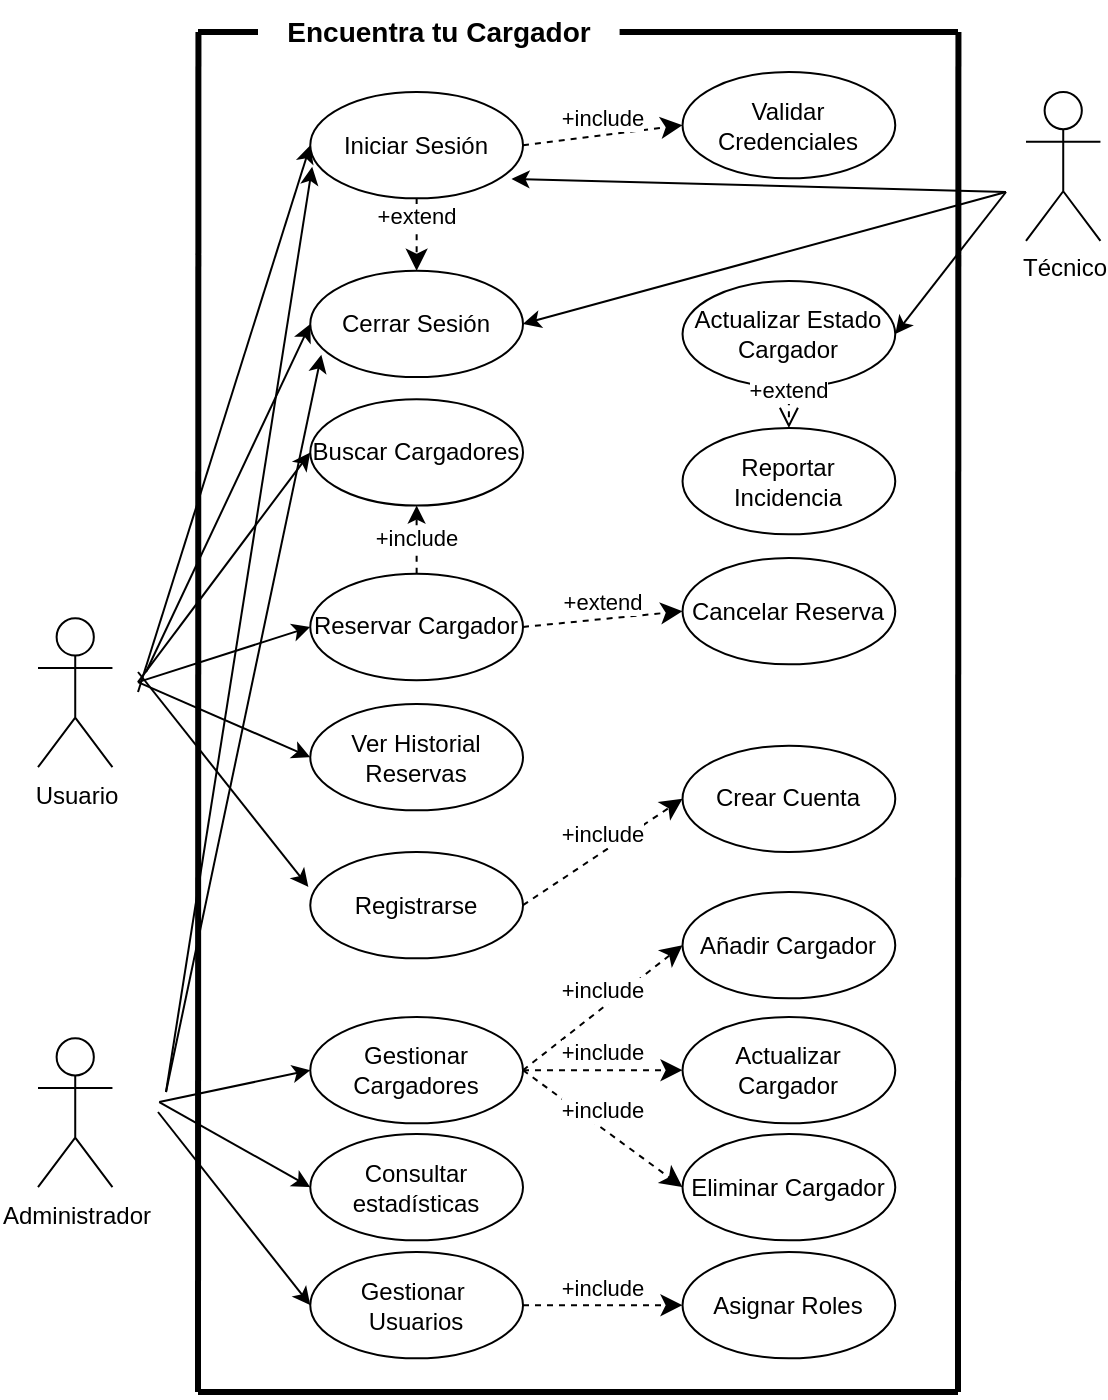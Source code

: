 <mxfile version="26.1.1">
  <diagram name="Página-1" id="0u6DbcFh6PtMIz_RHQG5">
    <mxGraphModel dx="1167" dy="619" grid="1" gridSize="10" guides="1" tooltips="1" connect="1" arrows="1" fold="1" page="1" pageScale="1" pageWidth="1169" pageHeight="827" math="0" shadow="0">
      <root>
        <mxCell id="0" />
        <mxCell id="1" parent="0" />
        <mxCell id="RglcB5ilUzWC2CmNjKel-1" value="Usuario" style="shape=umlActor;verticalLabelPosition=bottom;verticalAlign=top;html=1;shadow=0;align=center;container=0;" vertex="1" parent="1">
          <mxGeometry x="300" y="373.159" width="37.226" height="74.452" as="geometry" />
        </mxCell>
        <mxCell id="RglcB5ilUzWC2CmNjKel-9" value="Técnico" style="shape=umlActor;verticalLabelPosition=bottom;verticalAlign=top;html=1;shadow=0;align=center;container=0;" vertex="1" parent="1">
          <mxGeometry x="794" y="110.002" width="37.226" height="74.452" as="geometry" />
        </mxCell>
        <mxCell id="RglcB5ilUzWC2CmNjKel-10" value="Administrador" style="shape=umlActor;verticalLabelPosition=bottom;verticalAlign=top;html=1;shadow=0;align=center;container=0;" vertex="1" parent="1">
          <mxGeometry x="300" y="583.136" width="37.226" height="74.452" as="geometry" />
        </mxCell>
        <mxCell id="RglcB5ilUzWC2CmNjKel-16" value="Cancelar Reserva" style="ellipse;whiteSpace=wrap;html=1;container=0;" vertex="1" parent="1">
          <mxGeometry x="622.269" y="343" width="106.359" height="53.18" as="geometry" />
        </mxCell>
        <mxCell id="RglcB5ilUzWC2CmNjKel-21" value="Actualizar Estado Cargador" style="ellipse;whiteSpace=wrap;html=1;container=0;" vertex="1" parent="1">
          <mxGeometry x="622.27" y="204.458" width="106.359" height="53.18" as="geometry" />
        </mxCell>
        <mxCell id="RglcB5ilUzWC2CmNjKel-22" value="Reportar Incidencia" style="ellipse;whiteSpace=wrap;html=1;container=0;" vertex="1" parent="1">
          <mxGeometry x="622.269" y="278" width="106.359" height="53.18" as="geometry" />
        </mxCell>
        <mxCell id="RglcB5ilUzWC2CmNjKel-29" value="" style="endArrow=classic;html=1;rounded=0;entryX=0;entryY=0.5;entryDx=0;entryDy=0;" edge="1" parent="1" target="RglcB5ilUzWC2CmNjKel-13">
          <mxGeometry width="50" height="50" relative="1" as="geometry">
            <mxPoint x="349.989" y="405.067" as="sourcePoint" />
            <mxPoint x="956.237" y="564.608" as="targetPoint" />
          </mxGeometry>
        </mxCell>
        <mxCell id="RglcB5ilUzWC2CmNjKel-30" value="" style="endArrow=classic;html=1;rounded=0;entryX=0;entryY=0.5;entryDx=0;entryDy=0;" edge="1" parent="1" target="RglcB5ilUzWC2CmNjKel-15">
          <mxGeometry width="50" height="50" relative="1" as="geometry">
            <mxPoint x="349.989" y="405.067" as="sourcePoint" />
            <mxPoint x="956.237" y="564.608" as="targetPoint" />
          </mxGeometry>
        </mxCell>
        <mxCell id="RglcB5ilUzWC2CmNjKel-31" value="" style="endArrow=classic;html=1;rounded=0;entryX=0;entryY=0.5;entryDx=0;entryDy=0;" edge="1" parent="1" target="RglcB5ilUzWC2CmNjKel-20">
          <mxGeometry width="50" height="50" relative="1" as="geometry">
            <mxPoint x="360.625" y="615.044" as="sourcePoint" />
            <mxPoint x="425.504" y="662.906" as="targetPoint" />
          </mxGeometry>
        </mxCell>
        <mxCell id="RglcB5ilUzWC2CmNjKel-32" value="" style="endArrow=classic;html=1;rounded=0;entryX=0;entryY=0.5;entryDx=0;entryDy=0;" edge="1" parent="1" target="RglcB5ilUzWC2CmNjKel-14">
          <mxGeometry width="50" height="50" relative="1" as="geometry">
            <mxPoint x="360.625" y="615.044" as="sourcePoint" />
            <mxPoint x="425.504" y="599.09" as="targetPoint" />
          </mxGeometry>
        </mxCell>
        <mxCell id="RglcB5ilUzWC2CmNjKel-33" value="" style="endArrow=classic;html=1;rounded=0;entryX=1;entryY=0.5;entryDx=0;entryDy=0;" edge="1" parent="1" target="RglcB5ilUzWC2CmNjKel-21">
          <mxGeometry width="50" height="50" relative="1" as="geometry">
            <mxPoint x="784" y="160" as="sourcePoint" />
            <mxPoint x="1456.237" y="440.462" as="targetPoint" />
          </mxGeometry>
        </mxCell>
        <mxCell id="RglcB5ilUzWC2CmNjKel-14" value="Gestionar Cargadores" style="ellipse;whiteSpace=wrap;html=1;container=0;" vertex="1" parent="1">
          <mxGeometry x="436.14" y="572.5" width="106.359" height="53.18" as="geometry" />
        </mxCell>
        <mxCell id="RglcB5ilUzWC2CmNjKel-20" value="Consultar estadísticas" style="ellipse;whiteSpace=wrap;html=1;container=0;" vertex="1" parent="1">
          <mxGeometry x="436.14" y="630.998" width="106.359" height="53.18" as="geometry" />
        </mxCell>
        <mxCell id="RglcB5ilUzWC2CmNjKel-52" value="" style="edgeStyle=orthogonalEdgeStyle;rounded=0;orthogonalLoop=1;jettySize=auto;html=1;dashed=1;" edge="1" parent="1" source="RglcB5ilUzWC2CmNjKel-13" target="RglcB5ilUzWC2CmNjKel-15">
          <mxGeometry relative="1" as="geometry" />
        </mxCell>
        <mxCell id="RglcB5ilUzWC2CmNjKel-53" value="+include" style="edgeLabel;html=1;align=center;verticalAlign=middle;resizable=0;points=[];container=0;" vertex="1" connectable="0" parent="RglcB5ilUzWC2CmNjKel-52">
          <mxGeometry x="-0.33" y="1" relative="1" as="geometry">
            <mxPoint y="-3" as="offset" />
          </mxGeometry>
        </mxCell>
        <mxCell id="RglcB5ilUzWC2CmNjKel-13" value="Reservar Cargador" style="ellipse;whiteSpace=wrap;html=1;container=0;" vertex="1" parent="1">
          <mxGeometry x="436.14" y="350.887" width="106.359" height="53.18" as="geometry" />
        </mxCell>
        <mxCell id="RglcB5ilUzWC2CmNjKel-15" value="Buscar Cargadores" style="ellipse;whiteSpace=wrap;html=1;container=0;" vertex="1" parent="1">
          <mxGeometry x="436.14" y="263.608" width="106.359" height="53.18" as="geometry" />
        </mxCell>
        <mxCell id="RglcB5ilUzWC2CmNjKel-54" value="+extend" style="html=1;verticalAlign=bottom;endArrow=classic;dashed=1;endSize=8;curved=0;rounded=0;exitX=1;exitY=0.5;exitDx=0;exitDy=0;entryX=0;entryY=0.5;entryDx=0;entryDy=0;endFill=1;" edge="1" parent="1" source="RglcB5ilUzWC2CmNjKel-13" target="RglcB5ilUzWC2CmNjKel-16">
          <mxGeometry relative="1" as="geometry">
            <mxPoint x="647.795" y="617.788" as="sourcePoint" />
            <mxPoint x="562.707" y="617.788" as="targetPoint" />
          </mxGeometry>
        </mxCell>
        <mxCell id="RglcB5ilUzWC2CmNjKel-55" value="+extend" style="html=1;verticalAlign=bottom;endArrow=open;dashed=1;endSize=8;curved=0;rounded=0;exitX=0.5;exitY=1;exitDx=0;exitDy=0;entryX=0.5;entryY=0;entryDx=0;entryDy=0;" edge="1" parent="1" source="RglcB5ilUzWC2CmNjKel-21" target="RglcB5ilUzWC2CmNjKel-22">
          <mxGeometry relative="1" as="geometry">
            <mxPoint x="974.769" y="570.002" as="sourcePoint" />
            <mxPoint x="1054.539" y="570.002" as="targetPoint" />
          </mxGeometry>
        </mxCell>
        <mxCell id="RglcB5ilUzWC2CmNjKel-18" value="Eliminar Cargador" style="ellipse;whiteSpace=wrap;html=1;container=0;" vertex="1" parent="1">
          <mxGeometry x="622.269" y="630.998" width="106.359" height="53.18" as="geometry" />
        </mxCell>
        <mxCell id="RglcB5ilUzWC2CmNjKel-17" value="Añadir Cargador" style="ellipse;whiteSpace=wrap;html=1;container=0;" vertex="1" parent="1">
          <mxGeometry x="622.269" y="510" width="106.359" height="53.18" as="geometry" />
        </mxCell>
        <mxCell id="RglcB5ilUzWC2CmNjKel-19" value="Actualizar Cargador" style="ellipse;whiteSpace=wrap;html=1;container=0;" vertex="1" parent="1">
          <mxGeometry x="622.269" y="572.5" width="106.359" height="53.18" as="geometry" />
        </mxCell>
        <mxCell id="RglcB5ilUzWC2CmNjKel-62" value="+include" style="html=1;verticalAlign=bottom;endArrow=classic;dashed=1;endSize=8;curved=0;rounded=0;exitX=1;exitY=0.5;exitDx=0;exitDy=0;entryX=0;entryY=0.5;entryDx=0;entryDy=0;endFill=1;" edge="1" parent="1" source="RglcB5ilUzWC2CmNjKel-14" target="RglcB5ilUzWC2CmNjKel-17">
          <mxGeometry relative="1" as="geometry">
            <mxPoint x="530.8" y="529.955" as="sourcePoint" />
            <mxPoint x="610.569" y="529.955" as="targetPoint" />
          </mxGeometry>
        </mxCell>
        <mxCell id="RglcB5ilUzWC2CmNjKel-63" value="+include" style="html=1;verticalAlign=bottom;endArrow=classic;dashed=1;endSize=8;curved=0;rounded=0;exitX=1;exitY=0.5;exitDx=0;exitDy=0;entryX=0;entryY=0.5;entryDx=0;entryDy=0;endFill=1;" edge="1" parent="1" source="RglcB5ilUzWC2CmNjKel-14" target="RglcB5ilUzWC2CmNjKel-19">
          <mxGeometry relative="1" as="geometry">
            <mxPoint x="537.181" y="590.581" as="sourcePoint" />
            <mxPoint x="632.905" y="551.228" as="targetPoint" />
          </mxGeometry>
        </mxCell>
        <mxCell id="RglcB5ilUzWC2CmNjKel-64" value="+include" style="html=1;verticalAlign=bottom;endArrow=classic;dashed=1;endSize=8;curved=0;rounded=0;exitX=1;exitY=0.5;exitDx=0;exitDy=0;entryX=0;entryY=0.5;entryDx=0;entryDy=0;endFill=1;" edge="1" parent="1" source="RglcB5ilUzWC2CmNjKel-14" target="RglcB5ilUzWC2CmNjKel-18">
          <mxGeometry relative="1" as="geometry">
            <mxPoint x="547.817" y="601.217" as="sourcePoint" />
            <mxPoint x="643.54" y="561.864" as="targetPoint" />
          </mxGeometry>
        </mxCell>
        <mxCell id="RglcB5ilUzWC2CmNjKel-66" value="Ver Historial Reservas" style="ellipse;whiteSpace=wrap;html=1;container=0;" vertex="1" parent="1">
          <mxGeometry x="436.14" y="415.996" width="106.359" height="53.18" as="geometry" />
        </mxCell>
        <mxCell id="RglcB5ilUzWC2CmNjKel-67" value="" style="endArrow=classic;html=1;rounded=0;entryX=0;entryY=0.5;entryDx=0;entryDy=0;" edge="1" parent="1" target="RglcB5ilUzWC2CmNjKel-66">
          <mxGeometry width="50" height="50" relative="1" as="geometry">
            <mxPoint x="349.989" y="405.067" as="sourcePoint" />
            <mxPoint x="446.776" y="389.113" as="targetPoint" />
          </mxGeometry>
        </mxCell>
        <mxCell id="RglcB5ilUzWC2CmNjKel-74" value="Encuentra tu Cargador" style="text;html=1;align=center;verticalAlign=middle;whiteSpace=wrap;rounded=0;fontSize=14;fontStyle=1;container=0;" vertex="1" parent="1">
          <mxGeometry x="409.996" y="64.09" width="180.811" height="31.908" as="geometry" />
        </mxCell>
        <mxCell id="RglcB5ilUzWC2CmNjKel-85" value="Iniciar Sesión" style="ellipse;whiteSpace=wrap;html=1;container=0;" vertex="1" parent="1">
          <mxGeometry x="436.14" y="109.998" width="106.359" height="53.18" as="geometry" />
        </mxCell>
        <mxCell id="RglcB5ilUzWC2CmNjKel-86" value="" style="endArrow=classic;html=1;rounded=0;entryX=0;entryY=0.5;entryDx=0;entryDy=0;" edge="1" parent="1" target="RglcB5ilUzWC2CmNjKel-85">
          <mxGeometry width="50" height="50" relative="1" as="geometry">
            <mxPoint x="350" y="410" as="sourcePoint" />
            <mxPoint x="447.39" y="180.24" as="targetPoint" />
          </mxGeometry>
        </mxCell>
        <mxCell id="RglcB5ilUzWC2CmNjKel-87" value="" style="endArrow=classic;html=1;rounded=0;entryX=0.009;entryY=0.704;entryDx=0;entryDy=0;entryPerimeter=0;" edge="1" parent="1" target="RglcB5ilUzWC2CmNjKel-85">
          <mxGeometry width="50" height="50" relative="1" as="geometry">
            <mxPoint x="364" y="610" as="sourcePoint" />
            <mxPoint x="447.39" y="180.24" as="targetPoint" />
          </mxGeometry>
        </mxCell>
        <mxCell id="RglcB5ilUzWC2CmNjKel-92" value="Validar Credenciales" style="ellipse;whiteSpace=wrap;html=1;container=0;" vertex="1" parent="1">
          <mxGeometry x="622.269" y="99.997" width="106.359" height="53.18" as="geometry" />
        </mxCell>
        <mxCell id="RglcB5ilUzWC2CmNjKel-93" value="Registrarse" style="ellipse;whiteSpace=wrap;html=1;container=0;" vertex="1" parent="1">
          <mxGeometry x="436.139" y="489.997" width="106.359" height="53.18" as="geometry" />
        </mxCell>
        <mxCell id="RglcB5ilUzWC2CmNjKel-95" value="" style="endArrow=classic;html=1;rounded=0;entryX=-0.009;entryY=0.328;entryDx=0;entryDy=0;entryPerimeter=0;" edge="1" parent="1" target="RglcB5ilUzWC2CmNjKel-93">
          <mxGeometry width="50" height="50" relative="1" as="geometry">
            <mxPoint x="350" y="400" as="sourcePoint" />
            <mxPoint x="446" y="387" as="targetPoint" />
          </mxGeometry>
        </mxCell>
        <mxCell id="RglcB5ilUzWC2CmNjKel-97" value="+include" style="html=1;verticalAlign=bottom;endArrow=classic;dashed=1;endSize=8;curved=0;rounded=0;exitX=1;exitY=0.5;exitDx=0;exitDy=0;entryX=0;entryY=0.5;entryDx=0;entryDy=0;endFill=1;" edge="1" parent="1" source="RglcB5ilUzWC2CmNjKel-85" target="RglcB5ilUzWC2CmNjKel-92">
          <mxGeometry relative="1" as="geometry">
            <mxPoint x="542.5" y="291.18" as="sourcePoint" />
            <mxPoint x="622.5" y="233.18" as="targetPoint" />
          </mxGeometry>
        </mxCell>
        <mxCell id="RglcB5ilUzWC2CmNjKel-98" value="Crear Cuenta" style="ellipse;whiteSpace=wrap;html=1;container=0;" vertex="1" parent="1">
          <mxGeometry x="622.269" y="436.82" width="106.359" height="53.18" as="geometry" />
        </mxCell>
        <mxCell id="RglcB5ilUzWC2CmNjKel-99" value="+include" style="html=1;verticalAlign=bottom;endArrow=classic;dashed=1;endSize=8;curved=0;rounded=0;exitX=1;exitY=0.5;exitDx=0;exitDy=0;entryX=0;entryY=0.5;entryDx=0;entryDy=0;endFill=1;" edge="1" parent="1" source="RglcB5ilUzWC2CmNjKel-93" target="RglcB5ilUzWC2CmNjKel-98">
          <mxGeometry relative="1" as="geometry">
            <mxPoint x="552" y="473.64" as="sourcePoint" />
            <mxPoint x="614" y="473.64" as="targetPoint" />
          </mxGeometry>
        </mxCell>
        <mxCell id="RglcB5ilUzWC2CmNjKel-100" value="Cerrar Sesión" style="ellipse;whiteSpace=wrap;html=1;container=0;" vertex="1" parent="1">
          <mxGeometry x="436.14" y="199.368" width="106.359" height="53.18" as="geometry" />
        </mxCell>
        <mxCell id="RglcB5ilUzWC2CmNjKel-102" value="+extend" style="html=1;verticalAlign=bottom;endArrow=classic;dashed=1;endSize=8;curved=0;rounded=0;exitX=0.5;exitY=1;exitDx=0;exitDy=0;entryX=0.5;entryY=0;entryDx=0;entryDy=0;endFill=1;" edge="1" parent="1" source="RglcB5ilUzWC2CmNjKel-85" target="RglcB5ilUzWC2CmNjKel-100">
          <mxGeometry relative="1" as="geometry">
            <mxPoint x="552" y="387" as="sourcePoint" />
            <mxPoint x="632" y="388" as="targetPoint" />
          </mxGeometry>
        </mxCell>
        <mxCell id="RglcB5ilUzWC2CmNjKel-108" value="" style="endArrow=classic;html=1;rounded=0;entryX=0.946;entryY=0.817;entryDx=0;entryDy=0;entryPerimeter=0;" edge="1" parent="1" target="RglcB5ilUzWC2CmNjKel-85">
          <mxGeometry width="50" height="50" relative="1" as="geometry">
            <mxPoint x="784" y="160" as="sourcePoint" />
            <mxPoint x="739" y="227" as="targetPoint" />
          </mxGeometry>
        </mxCell>
        <mxCell id="RglcB5ilUzWC2CmNjKel-109" value="" style="endArrow=classic;html=1;rounded=0;entryX=0.052;entryY=0.791;entryDx=0;entryDy=0;entryPerimeter=0;" edge="1" parent="1" target="RglcB5ilUzWC2CmNjKel-100">
          <mxGeometry width="50" height="50" relative="1" as="geometry">
            <mxPoint x="364" y="610" as="sourcePoint" />
            <mxPoint x="447" y="157" as="targetPoint" />
          </mxGeometry>
        </mxCell>
        <mxCell id="RglcB5ilUzWC2CmNjKel-110" value="" style="endArrow=classic;html=1;rounded=0;entryX=0;entryY=0.5;entryDx=0;entryDy=0;" edge="1" parent="1" target="RglcB5ilUzWC2CmNjKel-100">
          <mxGeometry width="50" height="50" relative="1" as="geometry">
            <mxPoint x="354" y="400" as="sourcePoint" />
            <mxPoint x="457" y="167" as="targetPoint" />
          </mxGeometry>
        </mxCell>
        <mxCell id="RglcB5ilUzWC2CmNjKel-111" value="" style="endArrow=classic;html=1;rounded=0;entryX=1;entryY=0.5;entryDx=0;entryDy=0;" edge="1" parent="1" target="RglcB5ilUzWC2CmNjKel-100">
          <mxGeometry width="50" height="50" relative="1" as="geometry">
            <mxPoint x="784" y="160" as="sourcePoint" />
            <mxPoint x="739" y="227" as="targetPoint" />
          </mxGeometry>
        </mxCell>
        <mxCell id="RglcB5ilUzWC2CmNjKel-112" value="Gestionar&amp;nbsp; Usuarios" style="ellipse;whiteSpace=wrap;html=1;container=0;" vertex="1" parent="1">
          <mxGeometry x="436.14" y="689.998" width="106.359" height="53.18" as="geometry" />
        </mxCell>
        <mxCell id="RglcB5ilUzWC2CmNjKel-113" value="" style="endArrow=classic;html=1;rounded=0;entryX=0;entryY=0.5;entryDx=0;entryDy=0;" edge="1" parent="1" target="RglcB5ilUzWC2CmNjKel-112">
          <mxGeometry width="50" height="50" relative="1" as="geometry">
            <mxPoint x="360" y="620" as="sourcePoint" />
            <mxPoint x="446" y="668" as="targetPoint" />
          </mxGeometry>
        </mxCell>
        <mxCell id="RglcB5ilUzWC2CmNjKel-114" value="Asignar Roles" style="ellipse;whiteSpace=wrap;html=1;container=0;" vertex="1" parent="1">
          <mxGeometry x="622.27" y="689.998" width="106.359" height="53.18" as="geometry" />
        </mxCell>
        <mxCell id="RglcB5ilUzWC2CmNjKel-115" value="+include" style="html=1;verticalAlign=bottom;endArrow=classic;dashed=1;endSize=8;curved=0;rounded=0;exitX=1;exitY=0.5;exitDx=0;exitDy=0;entryX=0;entryY=0.5;entryDx=0;entryDy=0;endFill=1;" edge="1" parent="1" source="RglcB5ilUzWC2CmNjKel-112" target="RglcB5ilUzWC2CmNjKel-114">
          <mxGeometry relative="1" as="geometry">
            <mxPoint x="552" y="609" as="sourcePoint" />
            <mxPoint x="632" y="668" as="targetPoint" />
          </mxGeometry>
        </mxCell>
        <mxCell id="RglcB5ilUzWC2CmNjKel-116" value="" style="endArrow=none;html=1;rounded=0;curved=0;strokeWidth=3;" edge="1" parent="1">
          <mxGeometry width="50" height="50" relative="1" as="geometry">
            <mxPoint x="380.21" y="80" as="sourcePoint" />
            <mxPoint x="380" y="760" as="targetPoint" />
          </mxGeometry>
        </mxCell>
        <mxCell id="RglcB5ilUzWC2CmNjKel-117" value="" style="endArrow=none;html=1;rounded=0;curved=0;strokeWidth=3;" edge="1" parent="1">
          <mxGeometry width="50" height="50" relative="1" as="geometry">
            <mxPoint x="760.21" y="80" as="sourcePoint" />
            <mxPoint x="760" y="760" as="targetPoint" />
          </mxGeometry>
        </mxCell>
        <mxCell id="RglcB5ilUzWC2CmNjKel-118" value="" style="endArrow=none;html=1;rounded=0;curved=0;strokeWidth=3;" edge="1" parent="1">
          <mxGeometry width="50" height="50" relative="1" as="geometry">
            <mxPoint x="380" y="760" as="sourcePoint" />
            <mxPoint x="760" y="760" as="targetPoint" />
          </mxGeometry>
        </mxCell>
        <mxCell id="RglcB5ilUzWC2CmNjKel-119" value="" style="endArrow=none;html=1;rounded=0;entryX=0;entryY=0.5;entryDx=0;entryDy=0;strokeWidth=3;" edge="1" parent="1" target="RglcB5ilUzWC2CmNjKel-74">
          <mxGeometry width="50" height="50" relative="1" as="geometry">
            <mxPoint x="380" y="80" as="sourcePoint" />
            <mxPoint x="650" y="160" as="targetPoint" />
          </mxGeometry>
        </mxCell>
        <mxCell id="RglcB5ilUzWC2CmNjKel-120" value="" style="endArrow=none;html=1;rounded=0;exitX=1;exitY=0.5;exitDx=0;exitDy=0;strokeWidth=3;" edge="1" parent="1" source="RglcB5ilUzWC2CmNjKel-74">
          <mxGeometry width="50" height="50" relative="1" as="geometry">
            <mxPoint x="600" y="210" as="sourcePoint" />
            <mxPoint x="760" y="80" as="targetPoint" />
          </mxGeometry>
        </mxCell>
      </root>
    </mxGraphModel>
  </diagram>
</mxfile>
